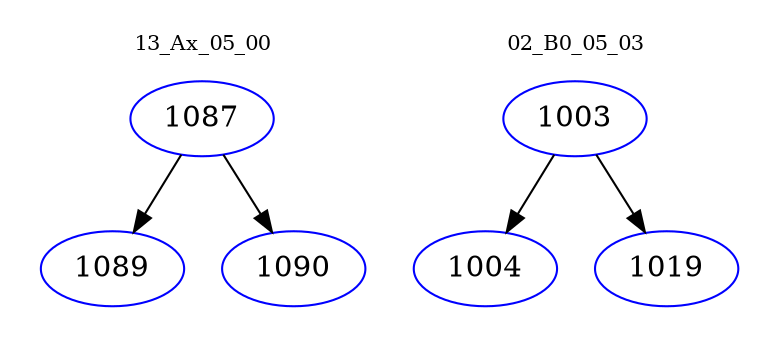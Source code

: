 digraph{
subgraph cluster_0 {
color = white
label = "13_Ax_05_00";
fontsize=10;
T0_1087 [label="1087", color="blue"]
T0_1087 -> T0_1089 [color="black"]
T0_1089 [label="1089", color="blue"]
T0_1087 -> T0_1090 [color="black"]
T0_1090 [label="1090", color="blue"]
}
subgraph cluster_1 {
color = white
label = "02_B0_05_03";
fontsize=10;
T1_1003 [label="1003", color="blue"]
T1_1003 -> T1_1004 [color="black"]
T1_1004 [label="1004", color="blue"]
T1_1003 -> T1_1019 [color="black"]
T1_1019 [label="1019", color="blue"]
}
}
